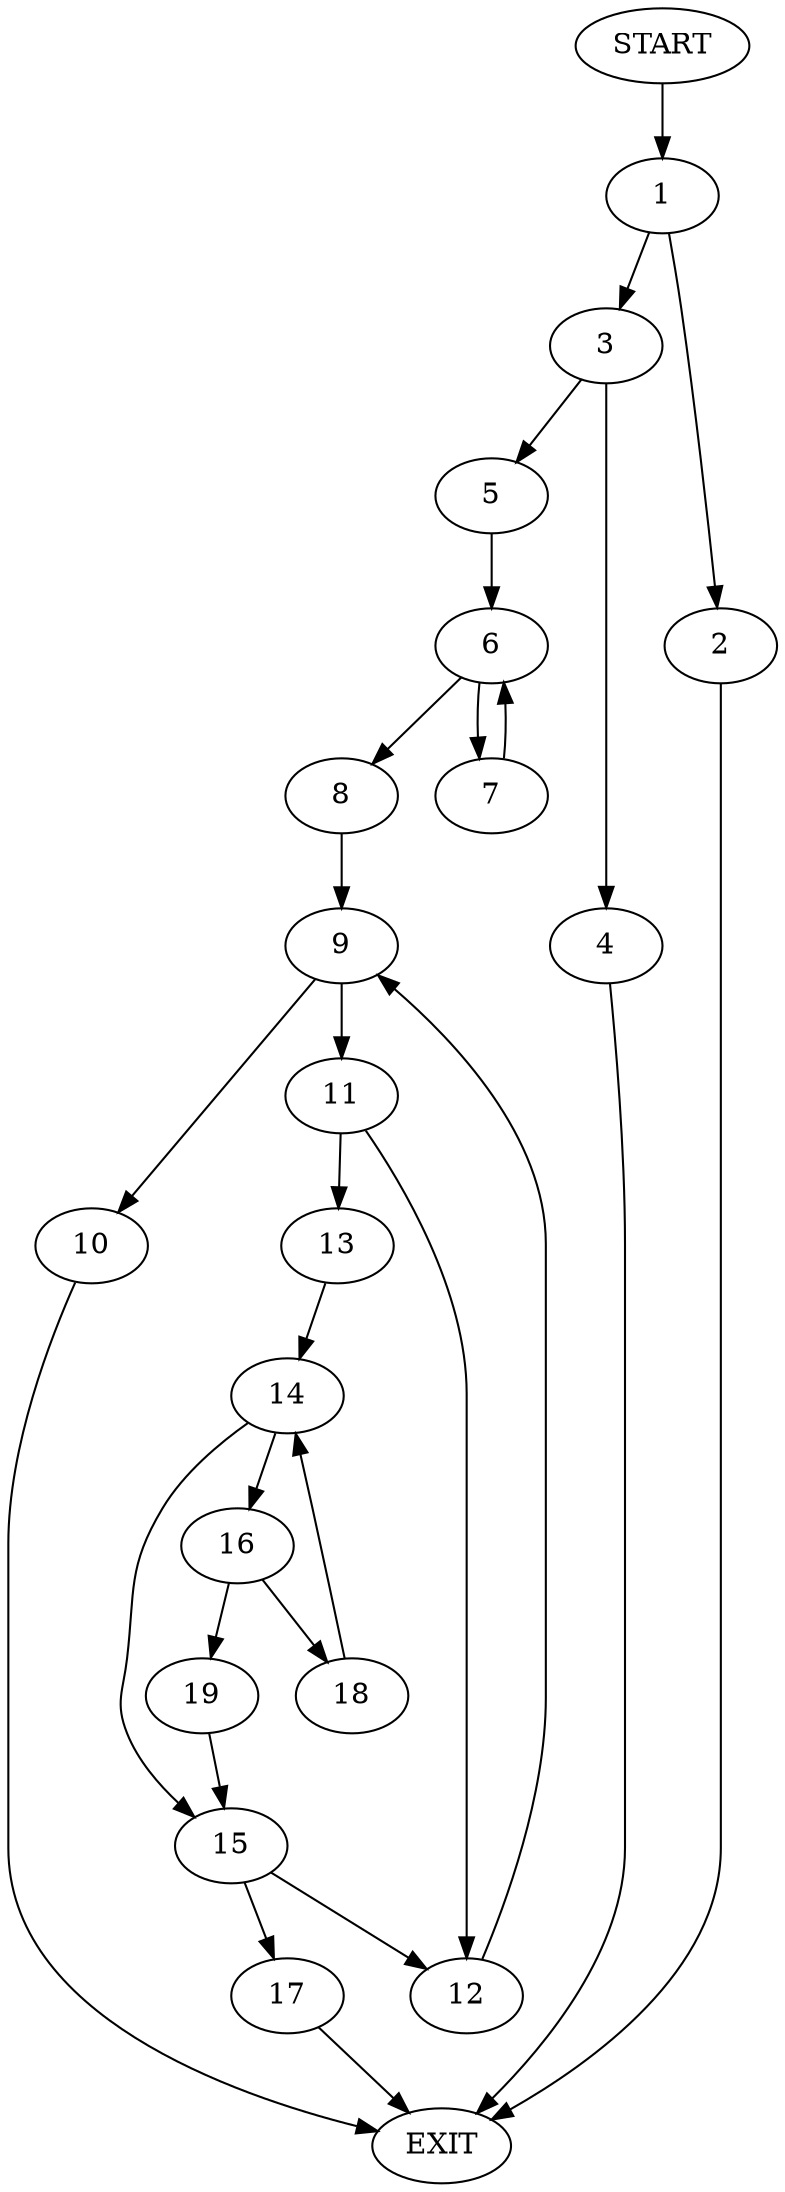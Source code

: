 digraph {
0 [label="START"]
20 [label="EXIT"]
0 -> 1
1 -> 2
1 -> 3
2 -> 20
3 -> 4
3 -> 5
4 -> 20
5 -> 6
6 -> 7
6 -> 8
7 -> 6
8 -> 9
9 -> 10
9 -> 11
11 -> 12
11 -> 13
10 -> 20
13 -> 14
12 -> 9
14 -> 15
14 -> 16
15 -> 12
15 -> 17
16 -> 18
16 -> 19
19 -> 15
18 -> 14
17 -> 20
}
